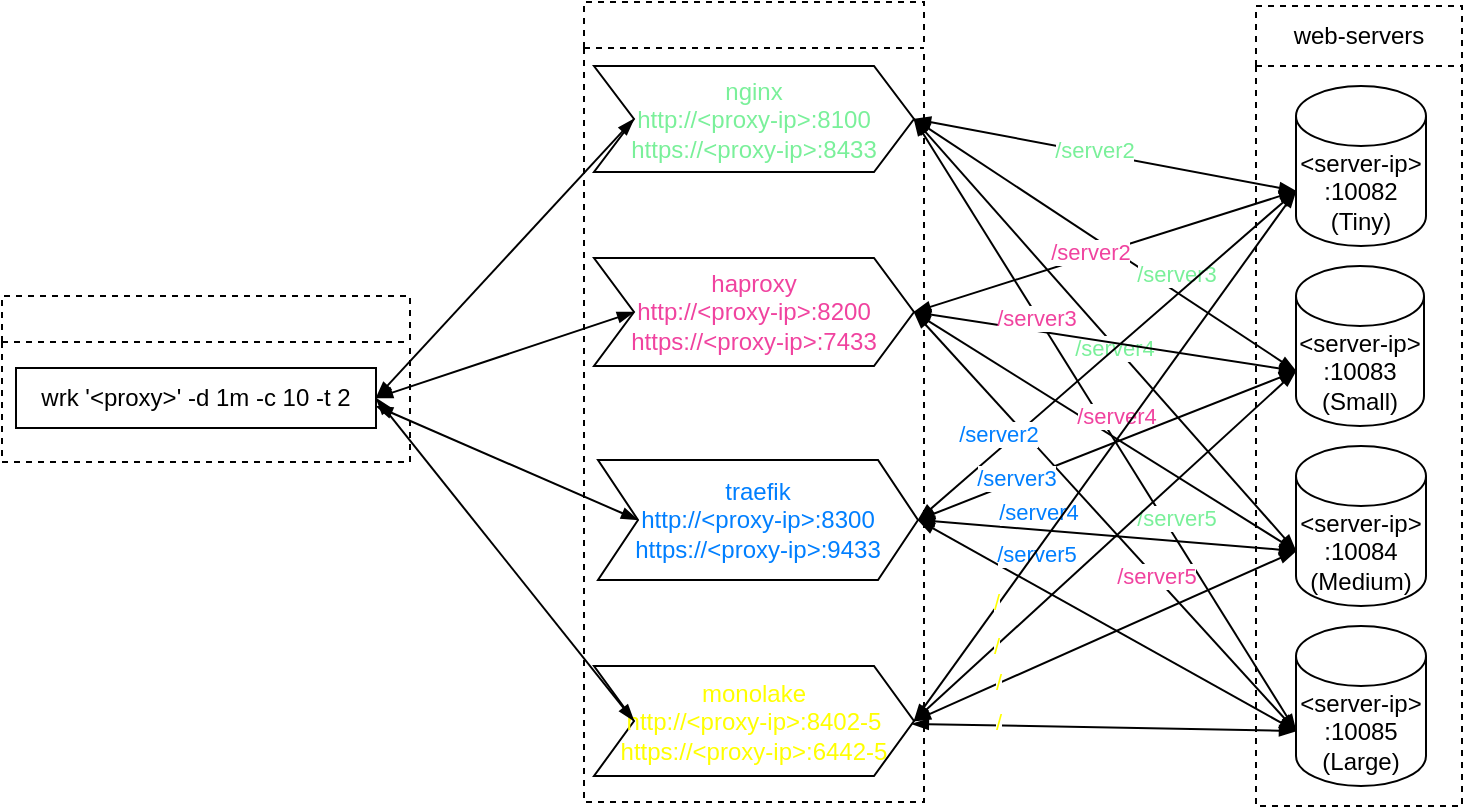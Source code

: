<mxfile>
    <diagram id="nAf7Kv7eFd1yYzpLPfI9" name="Page-1">
        <mxGraphModel dx="1039" dy="479" grid="0" gridSize="10" guides="1" tooltips="1" connect="1" arrows="1" fold="1" page="1" pageScale="1" pageWidth="850" pageHeight="1100" math="0" shadow="0">
            <root>
                <mxCell id="0"/>
                <mxCell id="1" parent="0"/>
                <mxCell id="2" value="&amp;lt;server-ip&amp;gt;&lt;br&gt;:10082 (Tiny)" style="shape=cylinder3;whiteSpace=wrap;html=1;boundedLbl=1;backgroundOutline=1;size=15;" parent="1" vertex="1">
                    <mxGeometry x="680" y="50" width="65" height="80" as="geometry"/>
                </mxCell>
                <mxCell id="3" value="&amp;lt;server-ip&amp;gt;&lt;br&gt;:10083 (Small)" style="shape=cylinder3;whiteSpace=wrap;html=1;boundedLbl=1;backgroundOutline=1;size=15;" parent="1" vertex="1">
                    <mxGeometry x="680" y="140" width="64" height="80" as="geometry"/>
                </mxCell>
                <mxCell id="4" value="&amp;lt;server-ip&amp;gt;&lt;br&gt;:10084 (Medium)" style="shape=cylinder3;whiteSpace=wrap;html=1;boundedLbl=1;backgroundOutline=1;size=15;" parent="1" vertex="1">
                    <mxGeometry x="680" y="230" width="65" height="80" as="geometry"/>
                </mxCell>
                <mxCell id="5" value="&amp;lt;server-ip&amp;gt;&lt;br&gt;:10085 (Large)" style="shape=cylinder3;whiteSpace=wrap;html=1;boundedLbl=1;backgroundOutline=1;size=15;" parent="1" vertex="1">
                    <mxGeometry x="680" y="320" width="65" height="80" as="geometry"/>
                </mxCell>
                <mxCell id="7" value="&lt;span style=&quot;font-weight: 400;&quot;&gt;web-servers&lt;/span&gt;" style="swimlane;whiteSpace=wrap;html=1;dashed=1;startSize=30;" parent="1" vertex="1">
                    <mxGeometry x="660" y="10" width="103" height="400" as="geometry"/>
                </mxCell>
                <mxCell id="8" value="nginx&lt;br&gt;http://&amp;lt;proxy-ip&amp;gt;:8100&lt;br&gt;https://&amp;lt;proxy-ip&amp;gt;:8433" style="shape=step;perimeter=stepPerimeter;whiteSpace=wrap;html=1;fixedSize=1;fontColor=#7AF09A;" parent="1" vertex="1">
                    <mxGeometry x="329" y="40" width="160" height="53" as="geometry"/>
                </mxCell>
                <mxCell id="9" value="" style="endArrow=blockThin;html=1;exitX=1;exitY=0.5;exitDx=0;exitDy=0;entryX=0;entryY=0;entryDx=0;entryDy=52.5;entryPerimeter=0;fontColor=#7AF09A;startArrow=blockThin;startFill=1;endFill=1;" parent="1" source="8" target="2" edge="1">
                    <mxGeometry width="50" height="50" relative="1" as="geometry">
                        <mxPoint x="560" y="230" as="sourcePoint"/>
                        <mxPoint x="610" y="180" as="targetPoint"/>
                    </mxGeometry>
                </mxCell>
                <mxCell id="13" value="/server2" style="edgeLabel;html=1;align=center;verticalAlign=middle;resizable=0;points=[];fontColor=#7AF09A;" parent="9" vertex="1" connectable="0">
                    <mxGeometry x="-0.07" y="2" relative="1" as="geometry">
                        <mxPoint as="offset"/>
                    </mxGeometry>
                </mxCell>
                <mxCell id="10" value="/server3" style="endArrow=blockThin;html=1;exitX=1;exitY=0.5;exitDx=0;exitDy=0;entryX=0;entryY=0;entryDx=0;entryDy=52.5;entryPerimeter=0;fontColor=#7AF09A;startArrow=blockThin;startFill=1;endFill=1;" parent="1" source="8" target="3" edge="1">
                    <mxGeometry x="0.328" y="7" width="50" height="50" relative="1" as="geometry">
                        <mxPoint x="510" y="70" as="sourcePoint"/>
                        <mxPoint x="690" y="100" as="targetPoint"/>
                        <mxPoint as="offset"/>
                    </mxGeometry>
                </mxCell>
                <mxCell id="11" value="" style="endArrow=blockThin;html=1;entryX=0;entryY=0;entryDx=0;entryDy=52.5;entryPerimeter=0;exitX=1;exitY=0.5;exitDx=0;exitDy=0;fontColor=#7AF09A;startArrow=blockThin;startFill=1;endFill=1;" parent="1" source="8" target="4" edge="1">
                    <mxGeometry width="50" height="50" relative="1" as="geometry">
                        <mxPoint x="500" y="60" as="sourcePoint"/>
                        <mxPoint x="700" y="110" as="targetPoint"/>
                    </mxGeometry>
                </mxCell>
                <mxCell id="14" value="/server4" style="edgeLabel;html=1;align=center;verticalAlign=middle;resizable=0;points=[];fontColor=#7AF09A;" parent="11" vertex="1" connectable="0">
                    <mxGeometry x="0.055" y="-1" relative="1" as="geometry">
                        <mxPoint as="offset"/>
                    </mxGeometry>
                </mxCell>
                <mxCell id="12" value="" style="endArrow=blockThin;html=1;entryX=0;entryY=0;entryDx=0;entryDy=52.5;entryPerimeter=0;exitX=1;exitY=0.5;exitDx=0;exitDy=0;fontColor=#7AF09A;startArrow=blockThin;startFill=1;endFill=1;" parent="1" source="8" target="5" edge="1">
                    <mxGeometry width="50" height="50" relative="1" as="geometry">
                        <mxPoint x="500" y="60" as="sourcePoint"/>
                        <mxPoint x="710" y="120" as="targetPoint"/>
                    </mxGeometry>
                </mxCell>
                <mxCell id="15" value="/server5" style="edgeLabel;html=1;align=center;verticalAlign=middle;resizable=0;points=[];fontColor=#7AF09A;" parent="12" vertex="1" connectable="0">
                    <mxGeometry x="0.06" y="1" relative="1" as="geometry">
                        <mxPoint x="29" y="38" as="offset"/>
                    </mxGeometry>
                </mxCell>
                <mxCell id="16" value="haproxy&lt;br&gt;http://&amp;lt;proxy-ip&amp;gt;:8200&lt;br&gt;https://&amp;lt;proxy-ip&amp;gt;:7433" style="shape=step;perimeter=stepPerimeter;whiteSpace=wrap;html=1;fixedSize=1;fontColor=#F0439F;" parent="1" vertex="1">
                    <mxGeometry x="329" y="136" width="160" height="54" as="geometry"/>
                </mxCell>
                <mxCell id="17" value="" style="endArrow=blockThin;html=1;exitX=1;exitY=0.5;exitDx=0;exitDy=0;entryX=0;entryY=0;entryDx=0;entryDy=52.5;entryPerimeter=0;startArrow=blockThin;startFill=1;endFill=1;" parent="1" source="16" target="2" edge="1">
                    <mxGeometry width="50" height="50" relative="1" as="geometry">
                        <mxPoint x="560" y="350" as="sourcePoint"/>
                        <mxPoint x="680" y="210" as="targetPoint"/>
                    </mxGeometry>
                </mxCell>
                <mxCell id="18" value="/server2" style="edgeLabel;html=1;align=center;verticalAlign=middle;resizable=0;points=[];fontColor=#F0439F;" parent="17" vertex="1" connectable="0">
                    <mxGeometry x="-0.07" y="2" relative="1" as="geometry">
                        <mxPoint as="offset"/>
                    </mxGeometry>
                </mxCell>
                <mxCell id="19" value="/server3" style="endArrow=blockThin;html=1;exitX=1;exitY=0.5;exitDx=0;exitDy=0;entryX=0;entryY=0;entryDx=0;entryDy=52.5;entryPerimeter=0;fontColor=#F0439F;startArrow=blockThin;startFill=1;endFill=1;" parent="1" source="16" target="3" edge="1">
                    <mxGeometry x="-0.374" y="6" width="50" height="50" relative="1" as="geometry">
                        <mxPoint x="510" y="190" as="sourcePoint"/>
                        <mxPoint x="680" y="312.5" as="targetPoint"/>
                        <mxPoint as="offset"/>
                    </mxGeometry>
                </mxCell>
                <mxCell id="20" value="" style="endArrow=blockThin;html=1;entryX=0;entryY=0;entryDx=0;entryDy=52.5;entryPerimeter=0;exitX=1;exitY=0.5;exitDx=0;exitDy=0;startArrow=blockThin;startFill=1;endFill=1;" parent="1" source="16" target="4" edge="1">
                    <mxGeometry width="50" height="50" relative="1" as="geometry">
                        <mxPoint x="500" y="180" as="sourcePoint"/>
                        <mxPoint x="680" y="402.5" as="targetPoint"/>
                    </mxGeometry>
                </mxCell>
                <mxCell id="21" value="/server4" style="edgeLabel;html=1;align=center;verticalAlign=middle;resizable=0;points=[];fontColor=#F0439F;" parent="20" vertex="1" connectable="0">
                    <mxGeometry x="0.055" y="-1" relative="1" as="geometry">
                        <mxPoint y="-12" as="offset"/>
                    </mxGeometry>
                </mxCell>
                <mxCell id="22" value="" style="endArrow=blockThin;html=1;entryX=0;entryY=0;entryDx=0;entryDy=52.5;entryPerimeter=0;exitX=1;exitY=0.5;exitDx=0;exitDy=0;startArrow=blockThin;startFill=1;endFill=1;" parent="1" source="16" target="5" edge="1">
                    <mxGeometry width="50" height="50" relative="1" as="geometry">
                        <mxPoint x="500" y="180" as="sourcePoint"/>
                        <mxPoint x="680" y="492.5" as="targetPoint"/>
                    </mxGeometry>
                </mxCell>
                <mxCell id="23" value="/server5" style="edgeLabel;html=1;align=center;verticalAlign=middle;resizable=0;points=[];fontColor=#F0439F;" parent="22" vertex="1" connectable="0">
                    <mxGeometry x="0.06" y="1" relative="1" as="geometry">
                        <mxPoint x="19" y="21" as="offset"/>
                    </mxGeometry>
                </mxCell>
                <mxCell id="24" value="traefik&lt;br&gt;http://&amp;lt;proxy-ip&amp;gt;:8300&lt;br&gt;https://&amp;lt;proxy-ip&amp;gt;:9433" style="shape=step;perimeter=stepPerimeter;whiteSpace=wrap;html=1;fixedSize=1;fontColor=#007FFF;" parent="1" vertex="1">
                    <mxGeometry x="331" y="237" width="160" height="60" as="geometry"/>
                </mxCell>
                <mxCell id="25" value="" style="endArrow=blockThin;html=1;exitX=1;exitY=0.5;exitDx=0;exitDy=0;entryX=0;entryY=0;entryDx=0;entryDy=52.5;entryPerimeter=0;startArrow=blockThin;startFill=1;endFill=1;" parent="1" source="24" target="2" edge="1">
                    <mxGeometry width="50" height="50" relative="1" as="geometry">
                        <mxPoint x="560" y="460" as="sourcePoint"/>
                        <mxPoint x="680" y="200" as="targetPoint"/>
                    </mxGeometry>
                </mxCell>
                <mxCell id="26" value="/server2" style="edgeLabel;html=1;align=center;verticalAlign=middle;resizable=0;points=[];fontColor=#007FFF;" parent="25" vertex="1" connectable="0">
                    <mxGeometry x="-0.07" y="2" relative="1" as="geometry">
                        <mxPoint x="-47" y="35" as="offset"/>
                    </mxGeometry>
                </mxCell>
                <mxCell id="27" value="/server3" style="endArrow=blockThin;html=1;exitX=1;exitY=0.5;exitDx=0;exitDy=0;fontColor=#007FFF;startArrow=blockThin;startFill=1;endFill=1;" parent="1" source="24" target="3" edge="1">
                    <mxGeometry x="-0.474" y="2" width="50" height="50" relative="1" as="geometry">
                        <mxPoint x="510" y="300" as="sourcePoint"/>
                        <mxPoint x="680" y="302.5" as="targetPoint"/>
                        <mxPoint as="offset"/>
                    </mxGeometry>
                </mxCell>
                <mxCell id="28" value="" style="endArrow=blockThin;html=1;entryX=0;entryY=0;entryDx=0;entryDy=52.5;entryPerimeter=0;exitX=1;exitY=0.5;exitDx=0;exitDy=0;startArrow=blockThin;startFill=1;endFill=1;" parent="1" source="24" target="4" edge="1">
                    <mxGeometry width="50" height="50" relative="1" as="geometry">
                        <mxPoint x="500" y="290" as="sourcePoint"/>
                        <mxPoint x="680" y="392.5" as="targetPoint"/>
                    </mxGeometry>
                </mxCell>
                <mxCell id="29" value="/server4" style="edgeLabel;html=1;align=center;verticalAlign=middle;resizable=0;points=[];fontColor=#007FFF;" parent="28" vertex="1" connectable="0">
                    <mxGeometry x="0.055" y="-1" relative="1" as="geometry">
                        <mxPoint x="-40" y="-13" as="offset"/>
                    </mxGeometry>
                </mxCell>
                <mxCell id="30" value="" style="endArrow=blockThin;html=1;entryX=0;entryY=0;entryDx=0;entryDy=52.5;entryPerimeter=0;exitX=1;exitY=0.5;exitDx=0;exitDy=0;startArrow=blockThin;startFill=1;endFill=1;" parent="1" source="24" target="5" edge="1">
                    <mxGeometry width="50" height="50" relative="1" as="geometry">
                        <mxPoint x="500" y="290" as="sourcePoint"/>
                        <mxPoint x="680" y="482.5" as="targetPoint"/>
                    </mxGeometry>
                </mxCell>
                <mxCell id="31" value="/server5" style="edgeLabel;html=1;align=center;verticalAlign=middle;resizable=0;points=[];fontColor=#007FFF;" parent="30" vertex="1" connectable="0">
                    <mxGeometry x="0.06" y="1" relative="1" as="geometry">
                        <mxPoint x="-42" y="-38" as="offset"/>
                    </mxGeometry>
                </mxCell>
                <mxCell id="32" value="monolake&lt;br&gt;http://&amp;lt;proxy-ip&amp;gt;:8402-5&lt;br&gt;https://&amp;lt;proxy-ip&amp;gt;:6442-5" style="shape=step;perimeter=stepPerimeter;whiteSpace=wrap;html=1;fixedSize=1;fontColor=#FFFF00;" parent="1" vertex="1">
                    <mxGeometry x="329" y="340" width="160" height="55" as="geometry"/>
                </mxCell>
                <mxCell id="33" value="" style="endArrow=blockThin;html=1;exitX=1;exitY=0.5;exitDx=0;exitDy=0;entryX=0;entryY=0;entryDx=0;entryDy=52.5;entryPerimeter=0;startArrow=blockThin;startFill=1;endFill=1;" parent="1" source="32" target="2" edge="1">
                    <mxGeometry width="50" height="50" relative="1" as="geometry">
                        <mxPoint x="560" y="580" as="sourcePoint"/>
                        <mxPoint x="680" y="320" as="targetPoint"/>
                    </mxGeometry>
                </mxCell>
                <mxCell id="34" value="/" style="edgeLabel;html=1;align=center;verticalAlign=middle;resizable=0;points=[];fontColor=#FFFF00;" parent="33" vertex="1" connectable="0">
                    <mxGeometry x="-0.07" y="2" relative="1" as="geometry">
                        <mxPoint x="-47" y="65" as="offset"/>
                    </mxGeometry>
                </mxCell>
                <mxCell id="35" value="/" style="endArrow=blockThin;html=1;exitX=1;exitY=0.5;exitDx=0;exitDy=0;entryX=0;entryY=0;entryDx=0;entryDy=52.5;entryPerimeter=0;fontColor=#FFFF00;startArrow=blockThin;startFill=1;endFill=1;" parent="1" source="32" target="3" edge="1">
                    <mxGeometry x="-0.571" width="50" height="50" relative="1" as="geometry">
                        <mxPoint x="510" y="420" as="sourcePoint"/>
                        <mxPoint x="680" y="422.5" as="targetPoint"/>
                        <mxPoint as="offset"/>
                    </mxGeometry>
                </mxCell>
                <mxCell id="36" value="" style="endArrow=blockThin;html=1;entryX=0;entryY=0;entryDx=0;entryDy=52.5;entryPerimeter=0;exitX=1;exitY=0.5;exitDx=0;exitDy=0;startArrow=blockThin;startFill=1;endFill=1;" parent="1" source="32" target="4" edge="1">
                    <mxGeometry width="50" height="50" relative="1" as="geometry">
                        <mxPoint x="500" y="410" as="sourcePoint"/>
                        <mxPoint x="680" y="512.5" as="targetPoint"/>
                    </mxGeometry>
                </mxCell>
                <mxCell id="37" value="/" style="edgeLabel;html=1;align=center;verticalAlign=middle;resizable=0;points=[];fontColor=#FFFF00;" parent="36" vertex="1" connectable="0">
                    <mxGeometry x="0.055" y="-1" relative="1" as="geometry">
                        <mxPoint x="-60" y="24" as="offset"/>
                    </mxGeometry>
                </mxCell>
                <mxCell id="38" value="" style="endArrow=blockThin;html=1;entryX=0;entryY=0;entryDx=0;entryDy=52.5;entryPerimeter=0;startArrow=blockThin;startFill=1;endFill=1;" parent="1" source="32" target="5" edge="1">
                    <mxGeometry width="50" height="50" relative="1" as="geometry">
                        <mxPoint x="500" y="410" as="sourcePoint"/>
                        <mxPoint x="680" y="602.5" as="targetPoint"/>
                    </mxGeometry>
                </mxCell>
                <mxCell id="39" value="/" style="edgeLabel;html=1;align=center;verticalAlign=middle;resizable=0;points=[];fontColor=#FFFF00;" parent="38" vertex="1" connectable="0">
                    <mxGeometry x="0.06" y="1" relative="1" as="geometry">
                        <mxPoint x="-59" y="-2" as="offset"/>
                    </mxGeometry>
                </mxCell>
                <mxCell id="40" value="&lt;font style=&quot;font-size: 12px;&quot;&gt;wrk '&amp;lt;proxy&amp;gt;'&amp;nbsp;&lt;span style=&quot;font-variant-ligatures: no-common-ligatures; text-align: start; background-color: initial;&quot;&gt;&lt;font style=&quot;&quot;&gt;-d 1m -c 10 -t 2&lt;/font&gt;&lt;/span&gt;&lt;/font&gt;" style="rounded=0;whiteSpace=wrap;html=1;" parent="1" vertex="1">
                    <mxGeometry x="40" y="191" width="180" height="30" as="geometry"/>
                </mxCell>
                <mxCell id="41" value="" style="endArrow=blockThin;html=1;fontFamily=Helvetica;fontSize=12;fontColor=#F0F0F0;exitX=1;exitY=0.5;exitDx=0;exitDy=0;entryX=0;entryY=0.5;entryDx=0;entryDy=0;startArrow=blockThin;startFill=1;endFill=1;" parent="1" source="40" target="8" edge="1">
                    <mxGeometry width="50" height="50" relative="1" as="geometry">
                        <mxPoint x="350" y="230" as="sourcePoint"/>
                        <mxPoint x="400" y="180" as="targetPoint"/>
                    </mxGeometry>
                </mxCell>
                <mxCell id="42" value="" style="endArrow=blockThin;html=1;fontFamily=Helvetica;fontSize=12;fontColor=#F0F0F0;exitX=1;exitY=0.5;exitDx=0;exitDy=0;entryX=0;entryY=0.5;entryDx=0;entryDy=0;startArrow=blockThin;startFill=1;endFill=1;" parent="1" source="40" target="16" edge="1">
                    <mxGeometry width="50" height="50" relative="1" as="geometry">
                        <mxPoint x="230" y="216" as="sourcePoint"/>
                        <mxPoint x="359" y="63" as="targetPoint"/>
                    </mxGeometry>
                </mxCell>
                <mxCell id="43" value="" style="endArrow=blockThin;html=1;fontFamily=Helvetica;fontSize=12;fontColor=#F0F0F0;entryX=0;entryY=0.5;entryDx=0;entryDy=0;startArrow=blockThin;startFill=1;endFill=1;" parent="1" target="24" edge="1">
                    <mxGeometry width="50" height="50" relative="1" as="geometry">
                        <mxPoint x="220" y="210" as="sourcePoint"/>
                        <mxPoint x="369" y="73" as="targetPoint"/>
                    </mxGeometry>
                </mxCell>
                <mxCell id="44" value="" style="endArrow=blockThin;html=1;fontFamily=Helvetica;fontSize=12;fontColor=#F0F0F0;exitX=1;exitY=0.5;exitDx=0;exitDy=0;entryX=0;entryY=0.5;entryDx=0;entryDy=0;startArrow=blockThin;startFill=1;endFill=1;" parent="1" source="40" target="32" edge="1">
                    <mxGeometry width="50" height="50" relative="1" as="geometry">
                        <mxPoint x="250" y="236" as="sourcePoint"/>
                        <mxPoint x="379" y="83" as="targetPoint"/>
                    </mxGeometry>
                </mxCell>
                <mxCell id="45" value="&lt;font style=&quot;font-weight: normal;&quot; color=&quot;#ffffff&quot;&gt;proxy services&lt;/font&gt;" style="swimlane;whiteSpace=wrap;html=1;fontFamily=Helvetica;fontSize=12;fontColor=#FFFF00;dashed=1;" parent="1" vertex="1">
                    <mxGeometry x="324" y="8" width="170" height="400" as="geometry"/>
                </mxCell>
                <mxCell id="46" value="&lt;font color=&quot;#ffffff&quot;&gt;&lt;span style=&quot;font-weight: 400;&quot;&gt;client&lt;/span&gt;&lt;/font&gt;" style="swimlane;whiteSpace=wrap;html=1;fontFamily=Helvetica;fontSize=12;fontColor=#FFFF00;dashed=1;" vertex="1" parent="1">
                    <mxGeometry x="33" y="155" width="204" height="83" as="geometry"/>
                </mxCell>
            </root>
        </mxGraphModel>
    </diagram>
</mxfile>